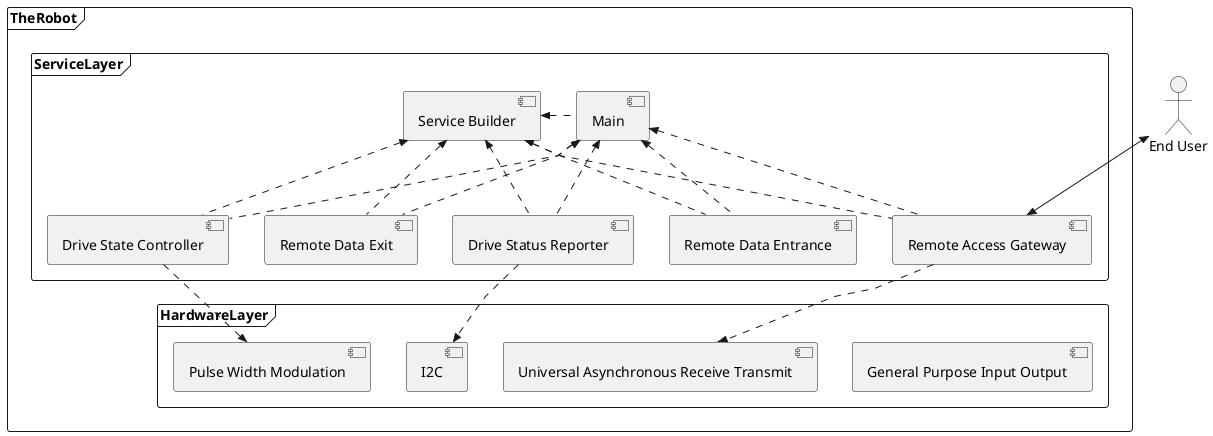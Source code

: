 @startuml
skinparam linetype polyline

actor "End User" as EU

frame TheRobot {
  frame ServiceLayer {
    component "Main" as M
    component "Service Builder" as SB
    component "Remote Access Gateway" as RAG
    component "Remote Data Entrance" as RDEN
    component "Drive Status Reporter" as DSR
    component "Drive State Controller" as DSC
    component "Remote Data Exit" as RDEX
  }
  
  frame HardwareLayer {
    component "General Purpose Input Output" as GPIO
    component "Pulse Width Modulation" as PWM
    component "Universal Asynchronous Receive Transmit" as UART
    component "I2C" as I2C
  }
}

EU <<-down->> RAG

''' Intra ServiceLayer
M .left.>> SB

RAG  .up.>> M
RAG  .up.>> SB
RDEN .up.>> M
RDEN .up.>> SB
DSR  .up.>> M
DSR  .up.>> SB
DSC  .up.>> M
DSC  .up.>> SB
RDEX .up.>> M
RDEX .up.>> SB

''' ServiceLayer to HardwareLayer
RAG .down.>> UART
DSR .down.>> I2C
DSC .down.>> PWM

@enduml
